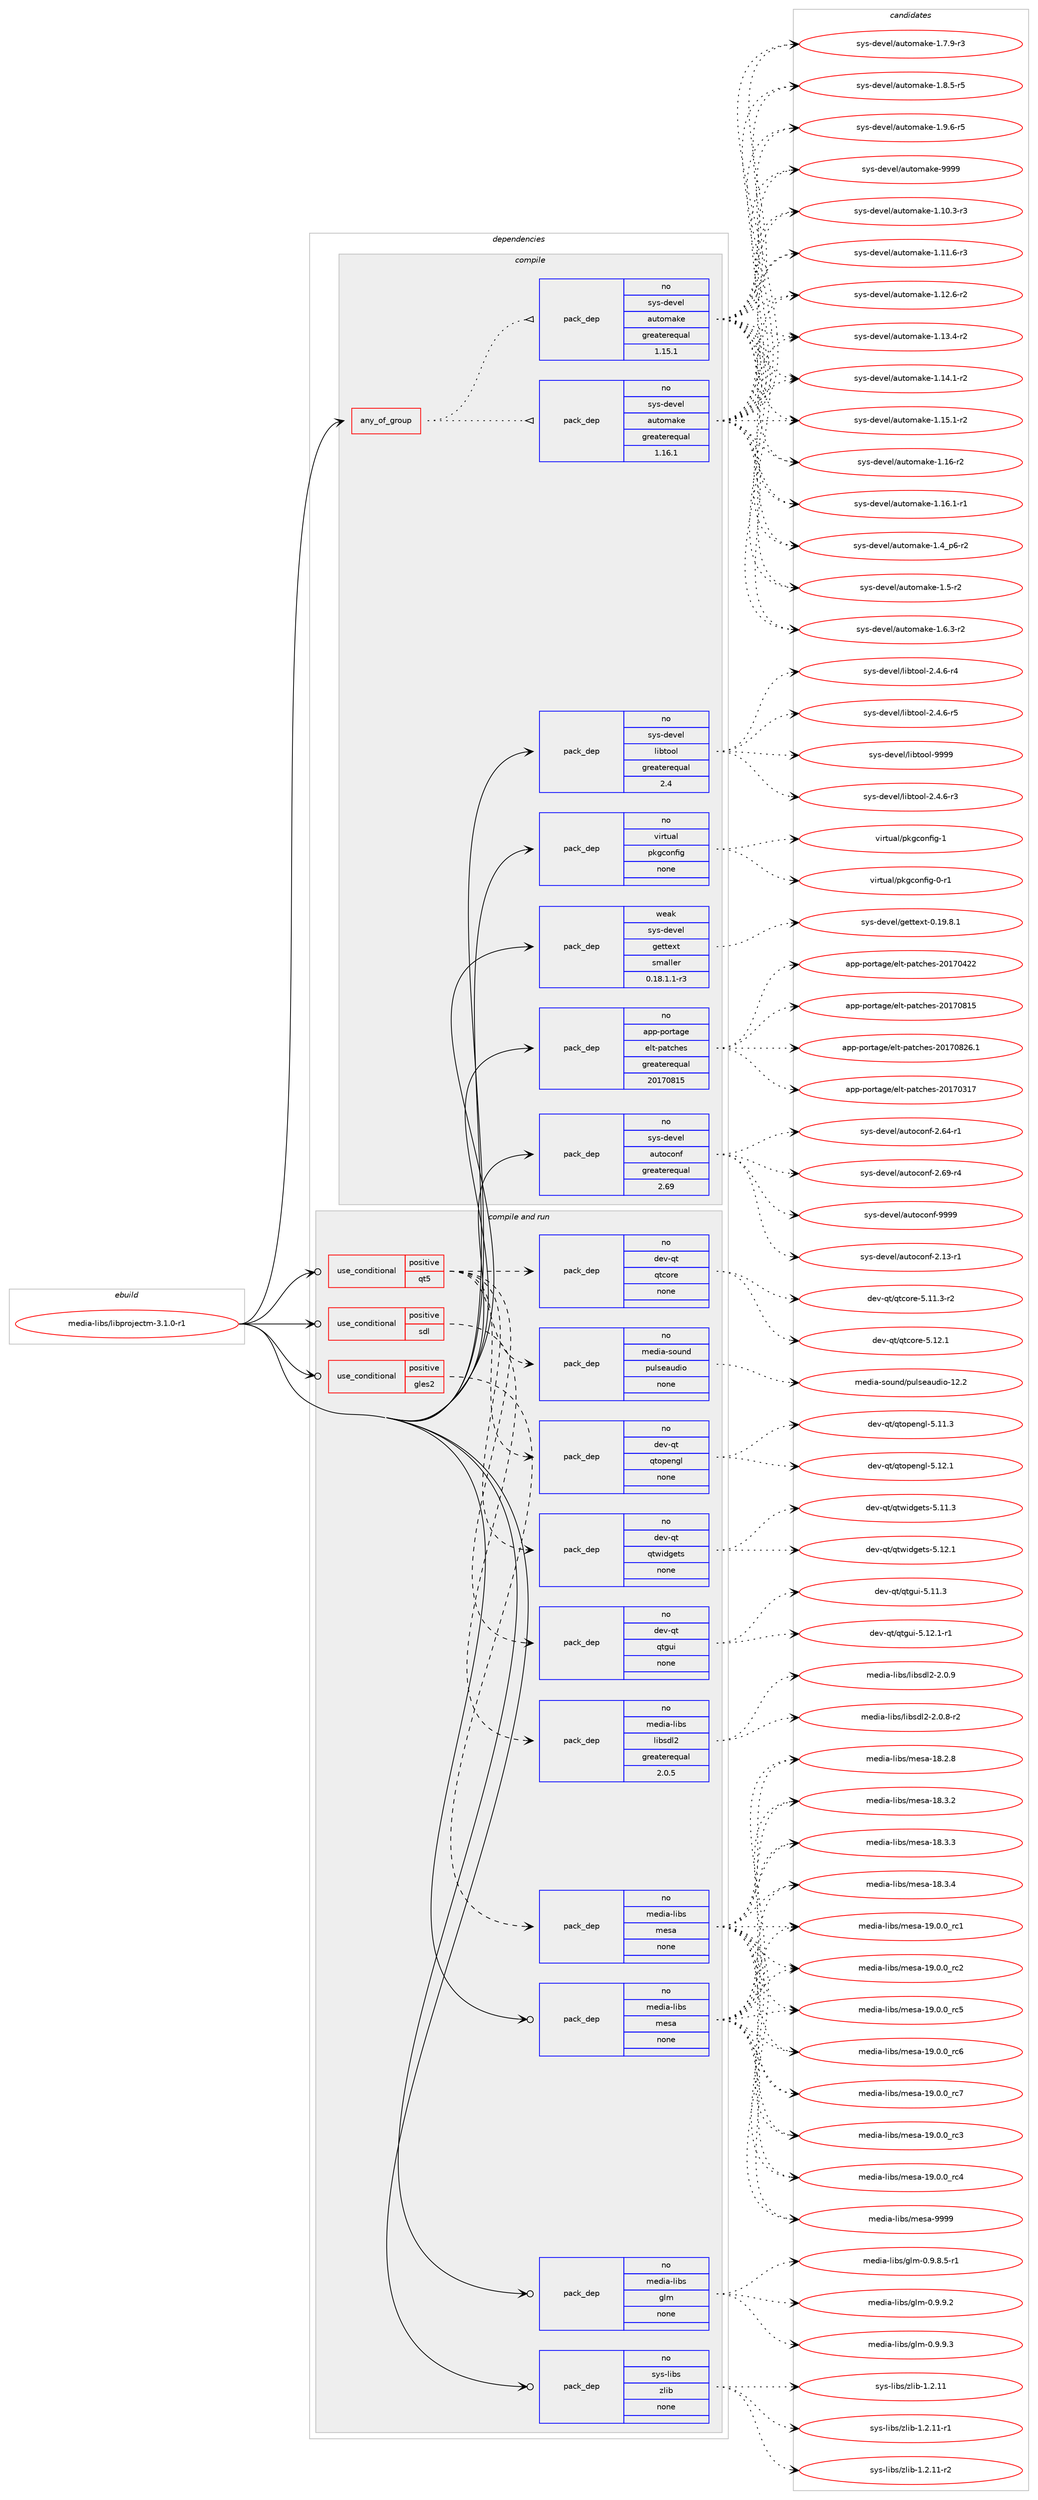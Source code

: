 digraph prolog {

# *************
# Graph options
# *************

newrank=true;
concentrate=true;
compound=true;
graph [rankdir=LR,fontname=Helvetica,fontsize=10,ranksep=1.5];#, ranksep=2.5, nodesep=0.2];
edge  [arrowhead=vee];
node  [fontname=Helvetica,fontsize=10];

# **********
# The ebuild
# **********

subgraph cluster_leftcol {
color=gray;
rank=same;
label=<<i>ebuild</i>>;
id [label="media-libs/libprojectm-3.1.0-r1", color=red, width=4, href="../media-libs/libprojectm-3.1.0-r1.svg"];
}

# ****************
# The dependencies
# ****************

subgraph cluster_midcol {
color=gray;
label=<<i>dependencies</i>>;
subgraph cluster_compile {
fillcolor="#eeeeee";
style=filled;
label=<<i>compile</i>>;
subgraph any25126 {
dependency1613472 [label=<<TABLE BORDER="0" CELLBORDER="1" CELLSPACING="0" CELLPADDING="4"><TR><TD CELLPADDING="10">any_of_group</TD></TR></TABLE>>, shape=none, color=red];subgraph pack1153070 {
dependency1613473 [label=<<TABLE BORDER="0" CELLBORDER="1" CELLSPACING="0" CELLPADDING="4" WIDTH="220"><TR><TD ROWSPAN="6" CELLPADDING="30">pack_dep</TD></TR><TR><TD WIDTH="110">no</TD></TR><TR><TD>sys-devel</TD></TR><TR><TD>automake</TD></TR><TR><TD>greaterequal</TD></TR><TR><TD>1.16.1</TD></TR></TABLE>>, shape=none, color=blue];
}
dependency1613472:e -> dependency1613473:w [weight=20,style="dotted",arrowhead="oinv"];
subgraph pack1153071 {
dependency1613474 [label=<<TABLE BORDER="0" CELLBORDER="1" CELLSPACING="0" CELLPADDING="4" WIDTH="220"><TR><TD ROWSPAN="6" CELLPADDING="30">pack_dep</TD></TR><TR><TD WIDTH="110">no</TD></TR><TR><TD>sys-devel</TD></TR><TR><TD>automake</TD></TR><TR><TD>greaterequal</TD></TR><TR><TD>1.15.1</TD></TR></TABLE>>, shape=none, color=blue];
}
dependency1613472:e -> dependency1613474:w [weight=20,style="dotted",arrowhead="oinv"];
}
id:e -> dependency1613472:w [weight=20,style="solid",arrowhead="vee"];
subgraph pack1153072 {
dependency1613475 [label=<<TABLE BORDER="0" CELLBORDER="1" CELLSPACING="0" CELLPADDING="4" WIDTH="220"><TR><TD ROWSPAN="6" CELLPADDING="30">pack_dep</TD></TR><TR><TD WIDTH="110">no</TD></TR><TR><TD>app-portage</TD></TR><TR><TD>elt-patches</TD></TR><TR><TD>greaterequal</TD></TR><TR><TD>20170815</TD></TR></TABLE>>, shape=none, color=blue];
}
id:e -> dependency1613475:w [weight=20,style="solid",arrowhead="vee"];
subgraph pack1153073 {
dependency1613476 [label=<<TABLE BORDER="0" CELLBORDER="1" CELLSPACING="0" CELLPADDING="4" WIDTH="220"><TR><TD ROWSPAN="6" CELLPADDING="30">pack_dep</TD></TR><TR><TD WIDTH="110">no</TD></TR><TR><TD>sys-devel</TD></TR><TR><TD>autoconf</TD></TR><TR><TD>greaterequal</TD></TR><TR><TD>2.69</TD></TR></TABLE>>, shape=none, color=blue];
}
id:e -> dependency1613476:w [weight=20,style="solid",arrowhead="vee"];
subgraph pack1153074 {
dependency1613477 [label=<<TABLE BORDER="0" CELLBORDER="1" CELLSPACING="0" CELLPADDING="4" WIDTH="220"><TR><TD ROWSPAN="6" CELLPADDING="30">pack_dep</TD></TR><TR><TD WIDTH="110">no</TD></TR><TR><TD>sys-devel</TD></TR><TR><TD>libtool</TD></TR><TR><TD>greaterequal</TD></TR><TR><TD>2.4</TD></TR></TABLE>>, shape=none, color=blue];
}
id:e -> dependency1613477:w [weight=20,style="solid",arrowhead="vee"];
subgraph pack1153075 {
dependency1613478 [label=<<TABLE BORDER="0" CELLBORDER="1" CELLSPACING="0" CELLPADDING="4" WIDTH="220"><TR><TD ROWSPAN="6" CELLPADDING="30">pack_dep</TD></TR><TR><TD WIDTH="110">no</TD></TR><TR><TD>virtual</TD></TR><TR><TD>pkgconfig</TD></TR><TR><TD>none</TD></TR><TR><TD></TD></TR></TABLE>>, shape=none, color=blue];
}
id:e -> dependency1613478:w [weight=20,style="solid",arrowhead="vee"];
subgraph pack1153076 {
dependency1613479 [label=<<TABLE BORDER="0" CELLBORDER="1" CELLSPACING="0" CELLPADDING="4" WIDTH="220"><TR><TD ROWSPAN="6" CELLPADDING="30">pack_dep</TD></TR><TR><TD WIDTH="110">weak</TD></TR><TR><TD>sys-devel</TD></TR><TR><TD>gettext</TD></TR><TR><TD>smaller</TD></TR><TR><TD>0.18.1.1-r3</TD></TR></TABLE>>, shape=none, color=blue];
}
id:e -> dependency1613479:w [weight=20,style="solid",arrowhead="vee"];
}
subgraph cluster_compileandrun {
fillcolor="#eeeeee";
style=filled;
label=<<i>compile and run</i>>;
subgraph cond434577 {
dependency1613480 [label=<<TABLE BORDER="0" CELLBORDER="1" CELLSPACING="0" CELLPADDING="4"><TR><TD ROWSPAN="3" CELLPADDING="10">use_conditional</TD></TR><TR><TD>positive</TD></TR><TR><TD>gles2</TD></TR></TABLE>>, shape=none, color=red];
subgraph pack1153077 {
dependency1613481 [label=<<TABLE BORDER="0" CELLBORDER="1" CELLSPACING="0" CELLPADDING="4" WIDTH="220"><TR><TD ROWSPAN="6" CELLPADDING="30">pack_dep</TD></TR><TR><TD WIDTH="110">no</TD></TR><TR><TD>media-libs</TD></TR><TR><TD>mesa</TD></TR><TR><TD>none</TD></TR><TR><TD></TD></TR></TABLE>>, shape=none, color=blue];
}
dependency1613480:e -> dependency1613481:w [weight=20,style="dashed",arrowhead="vee"];
}
id:e -> dependency1613480:w [weight=20,style="solid",arrowhead="odotvee"];
subgraph cond434578 {
dependency1613482 [label=<<TABLE BORDER="0" CELLBORDER="1" CELLSPACING="0" CELLPADDING="4"><TR><TD ROWSPAN="3" CELLPADDING="10">use_conditional</TD></TR><TR><TD>positive</TD></TR><TR><TD>qt5</TD></TR></TABLE>>, shape=none, color=red];
subgraph pack1153078 {
dependency1613483 [label=<<TABLE BORDER="0" CELLBORDER="1" CELLSPACING="0" CELLPADDING="4" WIDTH="220"><TR><TD ROWSPAN="6" CELLPADDING="30">pack_dep</TD></TR><TR><TD WIDTH="110">no</TD></TR><TR><TD>dev-qt</TD></TR><TR><TD>qtcore</TD></TR><TR><TD>none</TD></TR><TR><TD></TD></TR></TABLE>>, shape=none, color=blue];
}
dependency1613482:e -> dependency1613483:w [weight=20,style="dashed",arrowhead="vee"];
subgraph pack1153079 {
dependency1613484 [label=<<TABLE BORDER="0" CELLBORDER="1" CELLSPACING="0" CELLPADDING="4" WIDTH="220"><TR><TD ROWSPAN="6" CELLPADDING="30">pack_dep</TD></TR><TR><TD WIDTH="110">no</TD></TR><TR><TD>dev-qt</TD></TR><TR><TD>qtgui</TD></TR><TR><TD>none</TD></TR><TR><TD></TD></TR></TABLE>>, shape=none, color=blue];
}
dependency1613482:e -> dependency1613484:w [weight=20,style="dashed",arrowhead="vee"];
subgraph pack1153080 {
dependency1613485 [label=<<TABLE BORDER="0" CELLBORDER="1" CELLSPACING="0" CELLPADDING="4" WIDTH="220"><TR><TD ROWSPAN="6" CELLPADDING="30">pack_dep</TD></TR><TR><TD WIDTH="110">no</TD></TR><TR><TD>dev-qt</TD></TR><TR><TD>qtwidgets</TD></TR><TR><TD>none</TD></TR><TR><TD></TD></TR></TABLE>>, shape=none, color=blue];
}
dependency1613482:e -> dependency1613485:w [weight=20,style="dashed",arrowhead="vee"];
subgraph pack1153081 {
dependency1613486 [label=<<TABLE BORDER="0" CELLBORDER="1" CELLSPACING="0" CELLPADDING="4" WIDTH="220"><TR><TD ROWSPAN="6" CELLPADDING="30">pack_dep</TD></TR><TR><TD WIDTH="110">no</TD></TR><TR><TD>dev-qt</TD></TR><TR><TD>qtopengl</TD></TR><TR><TD>none</TD></TR><TR><TD></TD></TR></TABLE>>, shape=none, color=blue];
}
dependency1613482:e -> dependency1613486:w [weight=20,style="dashed",arrowhead="vee"];
subgraph pack1153082 {
dependency1613487 [label=<<TABLE BORDER="0" CELLBORDER="1" CELLSPACING="0" CELLPADDING="4" WIDTH="220"><TR><TD ROWSPAN="6" CELLPADDING="30">pack_dep</TD></TR><TR><TD WIDTH="110">no</TD></TR><TR><TD>media-sound</TD></TR><TR><TD>pulseaudio</TD></TR><TR><TD>none</TD></TR><TR><TD></TD></TR></TABLE>>, shape=none, color=blue];
}
dependency1613482:e -> dependency1613487:w [weight=20,style="dashed",arrowhead="vee"];
}
id:e -> dependency1613482:w [weight=20,style="solid",arrowhead="odotvee"];
subgraph cond434579 {
dependency1613488 [label=<<TABLE BORDER="0" CELLBORDER="1" CELLSPACING="0" CELLPADDING="4"><TR><TD ROWSPAN="3" CELLPADDING="10">use_conditional</TD></TR><TR><TD>positive</TD></TR><TR><TD>sdl</TD></TR></TABLE>>, shape=none, color=red];
subgraph pack1153083 {
dependency1613489 [label=<<TABLE BORDER="0" CELLBORDER="1" CELLSPACING="0" CELLPADDING="4" WIDTH="220"><TR><TD ROWSPAN="6" CELLPADDING="30">pack_dep</TD></TR><TR><TD WIDTH="110">no</TD></TR><TR><TD>media-libs</TD></TR><TR><TD>libsdl2</TD></TR><TR><TD>greaterequal</TD></TR><TR><TD>2.0.5</TD></TR></TABLE>>, shape=none, color=blue];
}
dependency1613488:e -> dependency1613489:w [weight=20,style="dashed",arrowhead="vee"];
}
id:e -> dependency1613488:w [weight=20,style="solid",arrowhead="odotvee"];
subgraph pack1153084 {
dependency1613490 [label=<<TABLE BORDER="0" CELLBORDER="1" CELLSPACING="0" CELLPADDING="4" WIDTH="220"><TR><TD ROWSPAN="6" CELLPADDING="30">pack_dep</TD></TR><TR><TD WIDTH="110">no</TD></TR><TR><TD>media-libs</TD></TR><TR><TD>glm</TD></TR><TR><TD>none</TD></TR><TR><TD></TD></TR></TABLE>>, shape=none, color=blue];
}
id:e -> dependency1613490:w [weight=20,style="solid",arrowhead="odotvee"];
subgraph pack1153085 {
dependency1613491 [label=<<TABLE BORDER="0" CELLBORDER="1" CELLSPACING="0" CELLPADDING="4" WIDTH="220"><TR><TD ROWSPAN="6" CELLPADDING="30">pack_dep</TD></TR><TR><TD WIDTH="110">no</TD></TR><TR><TD>media-libs</TD></TR><TR><TD>mesa</TD></TR><TR><TD>none</TD></TR><TR><TD></TD></TR></TABLE>>, shape=none, color=blue];
}
id:e -> dependency1613491:w [weight=20,style="solid",arrowhead="odotvee"];
subgraph pack1153086 {
dependency1613492 [label=<<TABLE BORDER="0" CELLBORDER="1" CELLSPACING="0" CELLPADDING="4" WIDTH="220"><TR><TD ROWSPAN="6" CELLPADDING="30">pack_dep</TD></TR><TR><TD WIDTH="110">no</TD></TR><TR><TD>sys-libs</TD></TR><TR><TD>zlib</TD></TR><TR><TD>none</TD></TR><TR><TD></TD></TR></TABLE>>, shape=none, color=blue];
}
id:e -> dependency1613492:w [weight=20,style="solid",arrowhead="odotvee"];
}
subgraph cluster_run {
fillcolor="#eeeeee";
style=filled;
label=<<i>run</i>>;
}
}

# **************
# The candidates
# **************

subgraph cluster_choices {
rank=same;
color=gray;
label=<<i>candidates</i>>;

subgraph choice1153070 {
color=black;
nodesep=1;
choice11512111545100101118101108479711711611110997107101454946494846514511451 [label="sys-devel/automake-1.10.3-r3", color=red, width=4,href="../sys-devel/automake-1.10.3-r3.svg"];
choice11512111545100101118101108479711711611110997107101454946494946544511451 [label="sys-devel/automake-1.11.6-r3", color=red, width=4,href="../sys-devel/automake-1.11.6-r3.svg"];
choice11512111545100101118101108479711711611110997107101454946495046544511450 [label="sys-devel/automake-1.12.6-r2", color=red, width=4,href="../sys-devel/automake-1.12.6-r2.svg"];
choice11512111545100101118101108479711711611110997107101454946495146524511450 [label="sys-devel/automake-1.13.4-r2", color=red, width=4,href="../sys-devel/automake-1.13.4-r2.svg"];
choice11512111545100101118101108479711711611110997107101454946495246494511450 [label="sys-devel/automake-1.14.1-r2", color=red, width=4,href="../sys-devel/automake-1.14.1-r2.svg"];
choice11512111545100101118101108479711711611110997107101454946495346494511450 [label="sys-devel/automake-1.15.1-r2", color=red, width=4,href="../sys-devel/automake-1.15.1-r2.svg"];
choice1151211154510010111810110847971171161111099710710145494649544511450 [label="sys-devel/automake-1.16-r2", color=red, width=4,href="../sys-devel/automake-1.16-r2.svg"];
choice11512111545100101118101108479711711611110997107101454946495446494511449 [label="sys-devel/automake-1.16.1-r1", color=red, width=4,href="../sys-devel/automake-1.16.1-r1.svg"];
choice115121115451001011181011084797117116111109971071014549465295112544511450 [label="sys-devel/automake-1.4_p6-r2", color=red, width=4,href="../sys-devel/automake-1.4_p6-r2.svg"];
choice11512111545100101118101108479711711611110997107101454946534511450 [label="sys-devel/automake-1.5-r2", color=red, width=4,href="../sys-devel/automake-1.5-r2.svg"];
choice115121115451001011181011084797117116111109971071014549465446514511450 [label="sys-devel/automake-1.6.3-r2", color=red, width=4,href="../sys-devel/automake-1.6.3-r2.svg"];
choice115121115451001011181011084797117116111109971071014549465546574511451 [label="sys-devel/automake-1.7.9-r3", color=red, width=4,href="../sys-devel/automake-1.7.9-r3.svg"];
choice115121115451001011181011084797117116111109971071014549465646534511453 [label="sys-devel/automake-1.8.5-r5", color=red, width=4,href="../sys-devel/automake-1.8.5-r5.svg"];
choice115121115451001011181011084797117116111109971071014549465746544511453 [label="sys-devel/automake-1.9.6-r5", color=red, width=4,href="../sys-devel/automake-1.9.6-r5.svg"];
choice115121115451001011181011084797117116111109971071014557575757 [label="sys-devel/automake-9999", color=red, width=4,href="../sys-devel/automake-9999.svg"];
dependency1613473:e -> choice11512111545100101118101108479711711611110997107101454946494846514511451:w [style=dotted,weight="100"];
dependency1613473:e -> choice11512111545100101118101108479711711611110997107101454946494946544511451:w [style=dotted,weight="100"];
dependency1613473:e -> choice11512111545100101118101108479711711611110997107101454946495046544511450:w [style=dotted,weight="100"];
dependency1613473:e -> choice11512111545100101118101108479711711611110997107101454946495146524511450:w [style=dotted,weight="100"];
dependency1613473:e -> choice11512111545100101118101108479711711611110997107101454946495246494511450:w [style=dotted,weight="100"];
dependency1613473:e -> choice11512111545100101118101108479711711611110997107101454946495346494511450:w [style=dotted,weight="100"];
dependency1613473:e -> choice1151211154510010111810110847971171161111099710710145494649544511450:w [style=dotted,weight="100"];
dependency1613473:e -> choice11512111545100101118101108479711711611110997107101454946495446494511449:w [style=dotted,weight="100"];
dependency1613473:e -> choice115121115451001011181011084797117116111109971071014549465295112544511450:w [style=dotted,weight="100"];
dependency1613473:e -> choice11512111545100101118101108479711711611110997107101454946534511450:w [style=dotted,weight="100"];
dependency1613473:e -> choice115121115451001011181011084797117116111109971071014549465446514511450:w [style=dotted,weight="100"];
dependency1613473:e -> choice115121115451001011181011084797117116111109971071014549465546574511451:w [style=dotted,weight="100"];
dependency1613473:e -> choice115121115451001011181011084797117116111109971071014549465646534511453:w [style=dotted,weight="100"];
dependency1613473:e -> choice115121115451001011181011084797117116111109971071014549465746544511453:w [style=dotted,weight="100"];
dependency1613473:e -> choice115121115451001011181011084797117116111109971071014557575757:w [style=dotted,weight="100"];
}
subgraph choice1153071 {
color=black;
nodesep=1;
choice11512111545100101118101108479711711611110997107101454946494846514511451 [label="sys-devel/automake-1.10.3-r3", color=red, width=4,href="../sys-devel/automake-1.10.3-r3.svg"];
choice11512111545100101118101108479711711611110997107101454946494946544511451 [label="sys-devel/automake-1.11.6-r3", color=red, width=4,href="../sys-devel/automake-1.11.6-r3.svg"];
choice11512111545100101118101108479711711611110997107101454946495046544511450 [label="sys-devel/automake-1.12.6-r2", color=red, width=4,href="../sys-devel/automake-1.12.6-r2.svg"];
choice11512111545100101118101108479711711611110997107101454946495146524511450 [label="sys-devel/automake-1.13.4-r2", color=red, width=4,href="../sys-devel/automake-1.13.4-r2.svg"];
choice11512111545100101118101108479711711611110997107101454946495246494511450 [label="sys-devel/automake-1.14.1-r2", color=red, width=4,href="../sys-devel/automake-1.14.1-r2.svg"];
choice11512111545100101118101108479711711611110997107101454946495346494511450 [label="sys-devel/automake-1.15.1-r2", color=red, width=4,href="../sys-devel/automake-1.15.1-r2.svg"];
choice1151211154510010111810110847971171161111099710710145494649544511450 [label="sys-devel/automake-1.16-r2", color=red, width=4,href="../sys-devel/automake-1.16-r2.svg"];
choice11512111545100101118101108479711711611110997107101454946495446494511449 [label="sys-devel/automake-1.16.1-r1", color=red, width=4,href="../sys-devel/automake-1.16.1-r1.svg"];
choice115121115451001011181011084797117116111109971071014549465295112544511450 [label="sys-devel/automake-1.4_p6-r2", color=red, width=4,href="../sys-devel/automake-1.4_p6-r2.svg"];
choice11512111545100101118101108479711711611110997107101454946534511450 [label="sys-devel/automake-1.5-r2", color=red, width=4,href="../sys-devel/automake-1.5-r2.svg"];
choice115121115451001011181011084797117116111109971071014549465446514511450 [label="sys-devel/automake-1.6.3-r2", color=red, width=4,href="../sys-devel/automake-1.6.3-r2.svg"];
choice115121115451001011181011084797117116111109971071014549465546574511451 [label="sys-devel/automake-1.7.9-r3", color=red, width=4,href="../sys-devel/automake-1.7.9-r3.svg"];
choice115121115451001011181011084797117116111109971071014549465646534511453 [label="sys-devel/automake-1.8.5-r5", color=red, width=4,href="../sys-devel/automake-1.8.5-r5.svg"];
choice115121115451001011181011084797117116111109971071014549465746544511453 [label="sys-devel/automake-1.9.6-r5", color=red, width=4,href="../sys-devel/automake-1.9.6-r5.svg"];
choice115121115451001011181011084797117116111109971071014557575757 [label="sys-devel/automake-9999", color=red, width=4,href="../sys-devel/automake-9999.svg"];
dependency1613474:e -> choice11512111545100101118101108479711711611110997107101454946494846514511451:w [style=dotted,weight="100"];
dependency1613474:e -> choice11512111545100101118101108479711711611110997107101454946494946544511451:w [style=dotted,weight="100"];
dependency1613474:e -> choice11512111545100101118101108479711711611110997107101454946495046544511450:w [style=dotted,weight="100"];
dependency1613474:e -> choice11512111545100101118101108479711711611110997107101454946495146524511450:w [style=dotted,weight="100"];
dependency1613474:e -> choice11512111545100101118101108479711711611110997107101454946495246494511450:w [style=dotted,weight="100"];
dependency1613474:e -> choice11512111545100101118101108479711711611110997107101454946495346494511450:w [style=dotted,weight="100"];
dependency1613474:e -> choice1151211154510010111810110847971171161111099710710145494649544511450:w [style=dotted,weight="100"];
dependency1613474:e -> choice11512111545100101118101108479711711611110997107101454946495446494511449:w [style=dotted,weight="100"];
dependency1613474:e -> choice115121115451001011181011084797117116111109971071014549465295112544511450:w [style=dotted,weight="100"];
dependency1613474:e -> choice11512111545100101118101108479711711611110997107101454946534511450:w [style=dotted,weight="100"];
dependency1613474:e -> choice115121115451001011181011084797117116111109971071014549465446514511450:w [style=dotted,weight="100"];
dependency1613474:e -> choice115121115451001011181011084797117116111109971071014549465546574511451:w [style=dotted,weight="100"];
dependency1613474:e -> choice115121115451001011181011084797117116111109971071014549465646534511453:w [style=dotted,weight="100"];
dependency1613474:e -> choice115121115451001011181011084797117116111109971071014549465746544511453:w [style=dotted,weight="100"];
dependency1613474:e -> choice115121115451001011181011084797117116111109971071014557575757:w [style=dotted,weight="100"];
}
subgraph choice1153072 {
color=black;
nodesep=1;
choice97112112451121111141169710310147101108116451129711699104101115455048495548514955 [label="app-portage/elt-patches-20170317", color=red, width=4,href="../app-portage/elt-patches-20170317.svg"];
choice97112112451121111141169710310147101108116451129711699104101115455048495548525050 [label="app-portage/elt-patches-20170422", color=red, width=4,href="../app-portage/elt-patches-20170422.svg"];
choice97112112451121111141169710310147101108116451129711699104101115455048495548564953 [label="app-portage/elt-patches-20170815", color=red, width=4,href="../app-portage/elt-patches-20170815.svg"];
choice971121124511211111411697103101471011081164511297116991041011154550484955485650544649 [label="app-portage/elt-patches-20170826.1", color=red, width=4,href="../app-portage/elt-patches-20170826.1.svg"];
dependency1613475:e -> choice97112112451121111141169710310147101108116451129711699104101115455048495548514955:w [style=dotted,weight="100"];
dependency1613475:e -> choice97112112451121111141169710310147101108116451129711699104101115455048495548525050:w [style=dotted,weight="100"];
dependency1613475:e -> choice97112112451121111141169710310147101108116451129711699104101115455048495548564953:w [style=dotted,weight="100"];
dependency1613475:e -> choice971121124511211111411697103101471011081164511297116991041011154550484955485650544649:w [style=dotted,weight="100"];
}
subgraph choice1153073 {
color=black;
nodesep=1;
choice1151211154510010111810110847971171161119911111010245504649514511449 [label="sys-devel/autoconf-2.13-r1", color=red, width=4,href="../sys-devel/autoconf-2.13-r1.svg"];
choice1151211154510010111810110847971171161119911111010245504654524511449 [label="sys-devel/autoconf-2.64-r1", color=red, width=4,href="../sys-devel/autoconf-2.64-r1.svg"];
choice1151211154510010111810110847971171161119911111010245504654574511452 [label="sys-devel/autoconf-2.69-r4", color=red, width=4,href="../sys-devel/autoconf-2.69-r4.svg"];
choice115121115451001011181011084797117116111991111101024557575757 [label="sys-devel/autoconf-9999", color=red, width=4,href="../sys-devel/autoconf-9999.svg"];
dependency1613476:e -> choice1151211154510010111810110847971171161119911111010245504649514511449:w [style=dotted,weight="100"];
dependency1613476:e -> choice1151211154510010111810110847971171161119911111010245504654524511449:w [style=dotted,weight="100"];
dependency1613476:e -> choice1151211154510010111810110847971171161119911111010245504654574511452:w [style=dotted,weight="100"];
dependency1613476:e -> choice115121115451001011181011084797117116111991111101024557575757:w [style=dotted,weight="100"];
}
subgraph choice1153074 {
color=black;
nodesep=1;
choice1151211154510010111810110847108105981161111111084550465246544511451 [label="sys-devel/libtool-2.4.6-r3", color=red, width=4,href="../sys-devel/libtool-2.4.6-r3.svg"];
choice1151211154510010111810110847108105981161111111084550465246544511452 [label="sys-devel/libtool-2.4.6-r4", color=red, width=4,href="../sys-devel/libtool-2.4.6-r4.svg"];
choice1151211154510010111810110847108105981161111111084550465246544511453 [label="sys-devel/libtool-2.4.6-r5", color=red, width=4,href="../sys-devel/libtool-2.4.6-r5.svg"];
choice1151211154510010111810110847108105981161111111084557575757 [label="sys-devel/libtool-9999", color=red, width=4,href="../sys-devel/libtool-9999.svg"];
dependency1613477:e -> choice1151211154510010111810110847108105981161111111084550465246544511451:w [style=dotted,weight="100"];
dependency1613477:e -> choice1151211154510010111810110847108105981161111111084550465246544511452:w [style=dotted,weight="100"];
dependency1613477:e -> choice1151211154510010111810110847108105981161111111084550465246544511453:w [style=dotted,weight="100"];
dependency1613477:e -> choice1151211154510010111810110847108105981161111111084557575757:w [style=dotted,weight="100"];
}
subgraph choice1153075 {
color=black;
nodesep=1;
choice11810511411611797108471121071039911111010210510345484511449 [label="virtual/pkgconfig-0-r1", color=red, width=4,href="../virtual/pkgconfig-0-r1.svg"];
choice1181051141161179710847112107103991111101021051034549 [label="virtual/pkgconfig-1", color=red, width=4,href="../virtual/pkgconfig-1.svg"];
dependency1613478:e -> choice11810511411611797108471121071039911111010210510345484511449:w [style=dotted,weight="100"];
dependency1613478:e -> choice1181051141161179710847112107103991111101021051034549:w [style=dotted,weight="100"];
}
subgraph choice1153076 {
color=black;
nodesep=1;
choice1151211154510010111810110847103101116116101120116454846495746564649 [label="sys-devel/gettext-0.19.8.1", color=red, width=4,href="../sys-devel/gettext-0.19.8.1.svg"];
dependency1613479:e -> choice1151211154510010111810110847103101116116101120116454846495746564649:w [style=dotted,weight="100"];
}
subgraph choice1153077 {
color=black;
nodesep=1;
choice109101100105974510810598115471091011159745495646504656 [label="media-libs/mesa-18.2.8", color=red, width=4,href="../media-libs/mesa-18.2.8.svg"];
choice109101100105974510810598115471091011159745495646514650 [label="media-libs/mesa-18.3.2", color=red, width=4,href="../media-libs/mesa-18.3.2.svg"];
choice109101100105974510810598115471091011159745495646514651 [label="media-libs/mesa-18.3.3", color=red, width=4,href="../media-libs/mesa-18.3.3.svg"];
choice109101100105974510810598115471091011159745495646514652 [label="media-libs/mesa-18.3.4", color=red, width=4,href="../media-libs/mesa-18.3.4.svg"];
choice109101100105974510810598115471091011159745495746484648951149949 [label="media-libs/mesa-19.0.0_rc1", color=red, width=4,href="../media-libs/mesa-19.0.0_rc1.svg"];
choice109101100105974510810598115471091011159745495746484648951149950 [label="media-libs/mesa-19.0.0_rc2", color=red, width=4,href="../media-libs/mesa-19.0.0_rc2.svg"];
choice109101100105974510810598115471091011159745495746484648951149951 [label="media-libs/mesa-19.0.0_rc3", color=red, width=4,href="../media-libs/mesa-19.0.0_rc3.svg"];
choice109101100105974510810598115471091011159745495746484648951149952 [label="media-libs/mesa-19.0.0_rc4", color=red, width=4,href="../media-libs/mesa-19.0.0_rc4.svg"];
choice109101100105974510810598115471091011159745495746484648951149953 [label="media-libs/mesa-19.0.0_rc5", color=red, width=4,href="../media-libs/mesa-19.0.0_rc5.svg"];
choice109101100105974510810598115471091011159745495746484648951149954 [label="media-libs/mesa-19.0.0_rc6", color=red, width=4,href="../media-libs/mesa-19.0.0_rc6.svg"];
choice109101100105974510810598115471091011159745495746484648951149955 [label="media-libs/mesa-19.0.0_rc7", color=red, width=4,href="../media-libs/mesa-19.0.0_rc7.svg"];
choice10910110010597451081059811547109101115974557575757 [label="media-libs/mesa-9999", color=red, width=4,href="../media-libs/mesa-9999.svg"];
dependency1613481:e -> choice109101100105974510810598115471091011159745495646504656:w [style=dotted,weight="100"];
dependency1613481:e -> choice109101100105974510810598115471091011159745495646514650:w [style=dotted,weight="100"];
dependency1613481:e -> choice109101100105974510810598115471091011159745495646514651:w [style=dotted,weight="100"];
dependency1613481:e -> choice109101100105974510810598115471091011159745495646514652:w [style=dotted,weight="100"];
dependency1613481:e -> choice109101100105974510810598115471091011159745495746484648951149949:w [style=dotted,weight="100"];
dependency1613481:e -> choice109101100105974510810598115471091011159745495746484648951149950:w [style=dotted,weight="100"];
dependency1613481:e -> choice109101100105974510810598115471091011159745495746484648951149951:w [style=dotted,weight="100"];
dependency1613481:e -> choice109101100105974510810598115471091011159745495746484648951149952:w [style=dotted,weight="100"];
dependency1613481:e -> choice109101100105974510810598115471091011159745495746484648951149953:w [style=dotted,weight="100"];
dependency1613481:e -> choice109101100105974510810598115471091011159745495746484648951149954:w [style=dotted,weight="100"];
dependency1613481:e -> choice109101100105974510810598115471091011159745495746484648951149955:w [style=dotted,weight="100"];
dependency1613481:e -> choice10910110010597451081059811547109101115974557575757:w [style=dotted,weight="100"];
}
subgraph choice1153078 {
color=black;
nodesep=1;
choice100101118451131164711311699111114101455346494946514511450 [label="dev-qt/qtcore-5.11.3-r2", color=red, width=4,href="../dev-qt/qtcore-5.11.3-r2.svg"];
choice10010111845113116471131169911111410145534649504649 [label="dev-qt/qtcore-5.12.1", color=red, width=4,href="../dev-qt/qtcore-5.12.1.svg"];
dependency1613483:e -> choice100101118451131164711311699111114101455346494946514511450:w [style=dotted,weight="100"];
dependency1613483:e -> choice10010111845113116471131169911111410145534649504649:w [style=dotted,weight="100"];
}
subgraph choice1153079 {
color=black;
nodesep=1;
choice100101118451131164711311610311710545534649494651 [label="dev-qt/qtgui-5.11.3", color=red, width=4,href="../dev-qt/qtgui-5.11.3.svg"];
choice1001011184511311647113116103117105455346495046494511449 [label="dev-qt/qtgui-5.12.1-r1", color=red, width=4,href="../dev-qt/qtgui-5.12.1-r1.svg"];
dependency1613484:e -> choice100101118451131164711311610311710545534649494651:w [style=dotted,weight="100"];
dependency1613484:e -> choice1001011184511311647113116103117105455346495046494511449:w [style=dotted,weight="100"];
}
subgraph choice1153080 {
color=black;
nodesep=1;
choice100101118451131164711311611910510010310111611545534649494651 [label="dev-qt/qtwidgets-5.11.3", color=red, width=4,href="../dev-qt/qtwidgets-5.11.3.svg"];
choice100101118451131164711311611910510010310111611545534649504649 [label="dev-qt/qtwidgets-5.12.1", color=red, width=4,href="../dev-qt/qtwidgets-5.12.1.svg"];
dependency1613485:e -> choice100101118451131164711311611910510010310111611545534649494651:w [style=dotted,weight="100"];
dependency1613485:e -> choice100101118451131164711311611910510010310111611545534649504649:w [style=dotted,weight="100"];
}
subgraph choice1153081 {
color=black;
nodesep=1;
choice100101118451131164711311611111210111010310845534649494651 [label="dev-qt/qtopengl-5.11.3", color=red, width=4,href="../dev-qt/qtopengl-5.11.3.svg"];
choice100101118451131164711311611111210111010310845534649504649 [label="dev-qt/qtopengl-5.12.1", color=red, width=4,href="../dev-qt/qtopengl-5.12.1.svg"];
dependency1613486:e -> choice100101118451131164711311611111210111010310845534649494651:w [style=dotted,weight="100"];
dependency1613486:e -> choice100101118451131164711311611111210111010310845534649504649:w [style=dotted,weight="100"];
}
subgraph choice1153082 {
color=black;
nodesep=1;
choice109101100105974511511111711010047112117108115101971171001051114549504650 [label="media-sound/pulseaudio-12.2", color=red, width=4,href="../media-sound/pulseaudio-12.2.svg"];
dependency1613487:e -> choice109101100105974511511111711010047112117108115101971171001051114549504650:w [style=dotted,weight="100"];
}
subgraph choice1153083 {
color=black;
nodesep=1;
choice1091011001059745108105981154710810598115100108504550464846564511450 [label="media-libs/libsdl2-2.0.8-r2", color=red, width=4,href="../media-libs/libsdl2-2.0.8-r2.svg"];
choice109101100105974510810598115471081059811510010850455046484657 [label="media-libs/libsdl2-2.0.9", color=red, width=4,href="../media-libs/libsdl2-2.0.9.svg"];
dependency1613489:e -> choice1091011001059745108105981154710810598115100108504550464846564511450:w [style=dotted,weight="100"];
dependency1613489:e -> choice109101100105974510810598115471081059811510010850455046484657:w [style=dotted,weight="100"];
}
subgraph choice1153084 {
color=black;
nodesep=1;
choice1091011001059745108105981154710310810945484657465646534511449 [label="media-libs/glm-0.9.8.5-r1", color=red, width=4,href="../media-libs/glm-0.9.8.5-r1.svg"];
choice109101100105974510810598115471031081094548465746574650 [label="media-libs/glm-0.9.9.2", color=red, width=4,href="../media-libs/glm-0.9.9.2.svg"];
choice109101100105974510810598115471031081094548465746574651 [label="media-libs/glm-0.9.9.3", color=red, width=4,href="../media-libs/glm-0.9.9.3.svg"];
dependency1613490:e -> choice1091011001059745108105981154710310810945484657465646534511449:w [style=dotted,weight="100"];
dependency1613490:e -> choice109101100105974510810598115471031081094548465746574650:w [style=dotted,weight="100"];
dependency1613490:e -> choice109101100105974510810598115471031081094548465746574651:w [style=dotted,weight="100"];
}
subgraph choice1153085 {
color=black;
nodesep=1;
choice109101100105974510810598115471091011159745495646504656 [label="media-libs/mesa-18.2.8", color=red, width=4,href="../media-libs/mesa-18.2.8.svg"];
choice109101100105974510810598115471091011159745495646514650 [label="media-libs/mesa-18.3.2", color=red, width=4,href="../media-libs/mesa-18.3.2.svg"];
choice109101100105974510810598115471091011159745495646514651 [label="media-libs/mesa-18.3.3", color=red, width=4,href="../media-libs/mesa-18.3.3.svg"];
choice109101100105974510810598115471091011159745495646514652 [label="media-libs/mesa-18.3.4", color=red, width=4,href="../media-libs/mesa-18.3.4.svg"];
choice109101100105974510810598115471091011159745495746484648951149949 [label="media-libs/mesa-19.0.0_rc1", color=red, width=4,href="../media-libs/mesa-19.0.0_rc1.svg"];
choice109101100105974510810598115471091011159745495746484648951149950 [label="media-libs/mesa-19.0.0_rc2", color=red, width=4,href="../media-libs/mesa-19.0.0_rc2.svg"];
choice109101100105974510810598115471091011159745495746484648951149951 [label="media-libs/mesa-19.0.0_rc3", color=red, width=4,href="../media-libs/mesa-19.0.0_rc3.svg"];
choice109101100105974510810598115471091011159745495746484648951149952 [label="media-libs/mesa-19.0.0_rc4", color=red, width=4,href="../media-libs/mesa-19.0.0_rc4.svg"];
choice109101100105974510810598115471091011159745495746484648951149953 [label="media-libs/mesa-19.0.0_rc5", color=red, width=4,href="../media-libs/mesa-19.0.0_rc5.svg"];
choice109101100105974510810598115471091011159745495746484648951149954 [label="media-libs/mesa-19.0.0_rc6", color=red, width=4,href="../media-libs/mesa-19.0.0_rc6.svg"];
choice109101100105974510810598115471091011159745495746484648951149955 [label="media-libs/mesa-19.0.0_rc7", color=red, width=4,href="../media-libs/mesa-19.0.0_rc7.svg"];
choice10910110010597451081059811547109101115974557575757 [label="media-libs/mesa-9999", color=red, width=4,href="../media-libs/mesa-9999.svg"];
dependency1613491:e -> choice109101100105974510810598115471091011159745495646504656:w [style=dotted,weight="100"];
dependency1613491:e -> choice109101100105974510810598115471091011159745495646514650:w [style=dotted,weight="100"];
dependency1613491:e -> choice109101100105974510810598115471091011159745495646514651:w [style=dotted,weight="100"];
dependency1613491:e -> choice109101100105974510810598115471091011159745495646514652:w [style=dotted,weight="100"];
dependency1613491:e -> choice109101100105974510810598115471091011159745495746484648951149949:w [style=dotted,weight="100"];
dependency1613491:e -> choice109101100105974510810598115471091011159745495746484648951149950:w [style=dotted,weight="100"];
dependency1613491:e -> choice109101100105974510810598115471091011159745495746484648951149951:w [style=dotted,weight="100"];
dependency1613491:e -> choice109101100105974510810598115471091011159745495746484648951149952:w [style=dotted,weight="100"];
dependency1613491:e -> choice109101100105974510810598115471091011159745495746484648951149953:w [style=dotted,weight="100"];
dependency1613491:e -> choice109101100105974510810598115471091011159745495746484648951149954:w [style=dotted,weight="100"];
dependency1613491:e -> choice109101100105974510810598115471091011159745495746484648951149955:w [style=dotted,weight="100"];
dependency1613491:e -> choice10910110010597451081059811547109101115974557575757:w [style=dotted,weight="100"];
}
subgraph choice1153086 {
color=black;
nodesep=1;
choice1151211154510810598115471221081059845494650464949 [label="sys-libs/zlib-1.2.11", color=red, width=4,href="../sys-libs/zlib-1.2.11.svg"];
choice11512111545108105981154712210810598454946504649494511449 [label="sys-libs/zlib-1.2.11-r1", color=red, width=4,href="../sys-libs/zlib-1.2.11-r1.svg"];
choice11512111545108105981154712210810598454946504649494511450 [label="sys-libs/zlib-1.2.11-r2", color=red, width=4,href="../sys-libs/zlib-1.2.11-r2.svg"];
dependency1613492:e -> choice1151211154510810598115471221081059845494650464949:w [style=dotted,weight="100"];
dependency1613492:e -> choice11512111545108105981154712210810598454946504649494511449:w [style=dotted,weight="100"];
dependency1613492:e -> choice11512111545108105981154712210810598454946504649494511450:w [style=dotted,weight="100"];
}
}

}
